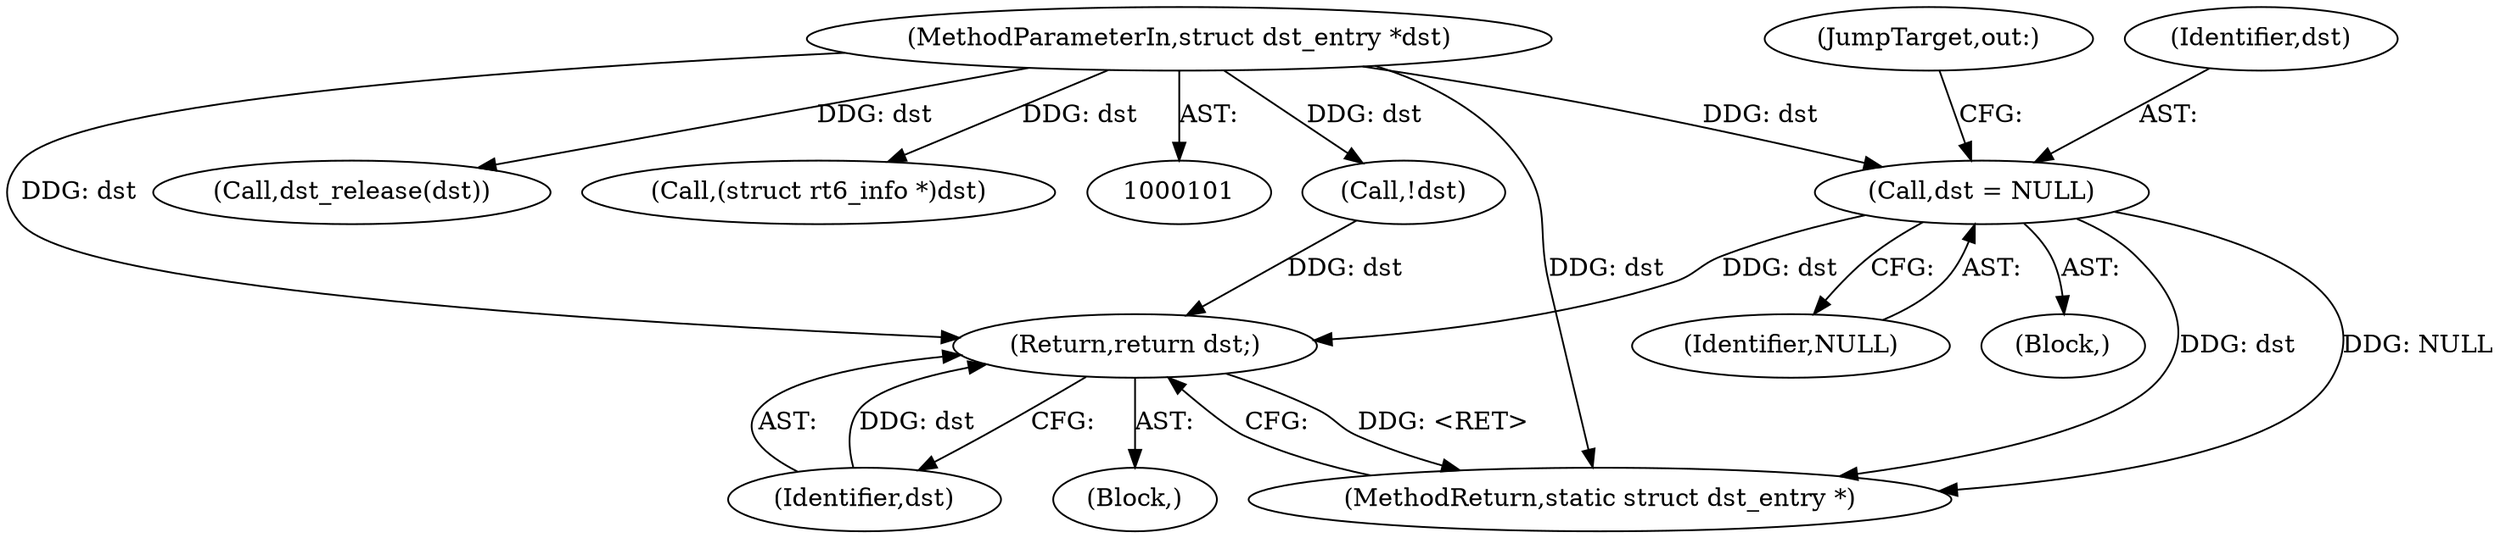 digraph "0_linux_a963a37d384d71ad43b3e9e79d68d42fbe0901f3@pointer" {
"1000124" [label="(Call,dst = NULL)"];
"1000103" [label="(MethodParameterIn,struct dst_entry *dst)"];
"1000128" [label="(Return,return dst;)"];
"1000127" [label="(JumpTarget,out:)"];
"1000105" [label="(Block,)"];
"1000130" [label="(MethodReturn,static struct dst_entry *)"];
"1000125" [label="(Identifier,dst)"];
"1000122" [label="(Call,dst_release(dst))"];
"1000114" [label="(Call,(struct rt6_info *)dst)"];
"1000128" [label="(Return,return dst;)"];
"1000124" [label="(Call,dst = NULL)"];
"1000118" [label="(Call,!dst)"];
"1000121" [label="(Block,)"];
"1000129" [label="(Identifier,dst)"];
"1000103" [label="(MethodParameterIn,struct dst_entry *dst)"];
"1000126" [label="(Identifier,NULL)"];
"1000124" -> "1000121"  [label="AST: "];
"1000124" -> "1000126"  [label="CFG: "];
"1000125" -> "1000124"  [label="AST: "];
"1000126" -> "1000124"  [label="AST: "];
"1000127" -> "1000124"  [label="CFG: "];
"1000124" -> "1000130"  [label="DDG: NULL"];
"1000124" -> "1000130"  [label="DDG: dst"];
"1000103" -> "1000124"  [label="DDG: dst"];
"1000124" -> "1000128"  [label="DDG: dst"];
"1000103" -> "1000101"  [label="AST: "];
"1000103" -> "1000130"  [label="DDG: dst"];
"1000103" -> "1000114"  [label="DDG: dst"];
"1000103" -> "1000118"  [label="DDG: dst"];
"1000103" -> "1000122"  [label="DDG: dst"];
"1000103" -> "1000128"  [label="DDG: dst"];
"1000128" -> "1000105"  [label="AST: "];
"1000128" -> "1000129"  [label="CFG: "];
"1000129" -> "1000128"  [label="AST: "];
"1000130" -> "1000128"  [label="CFG: "];
"1000128" -> "1000130"  [label="DDG: <RET>"];
"1000129" -> "1000128"  [label="DDG: dst"];
"1000118" -> "1000128"  [label="DDG: dst"];
}
